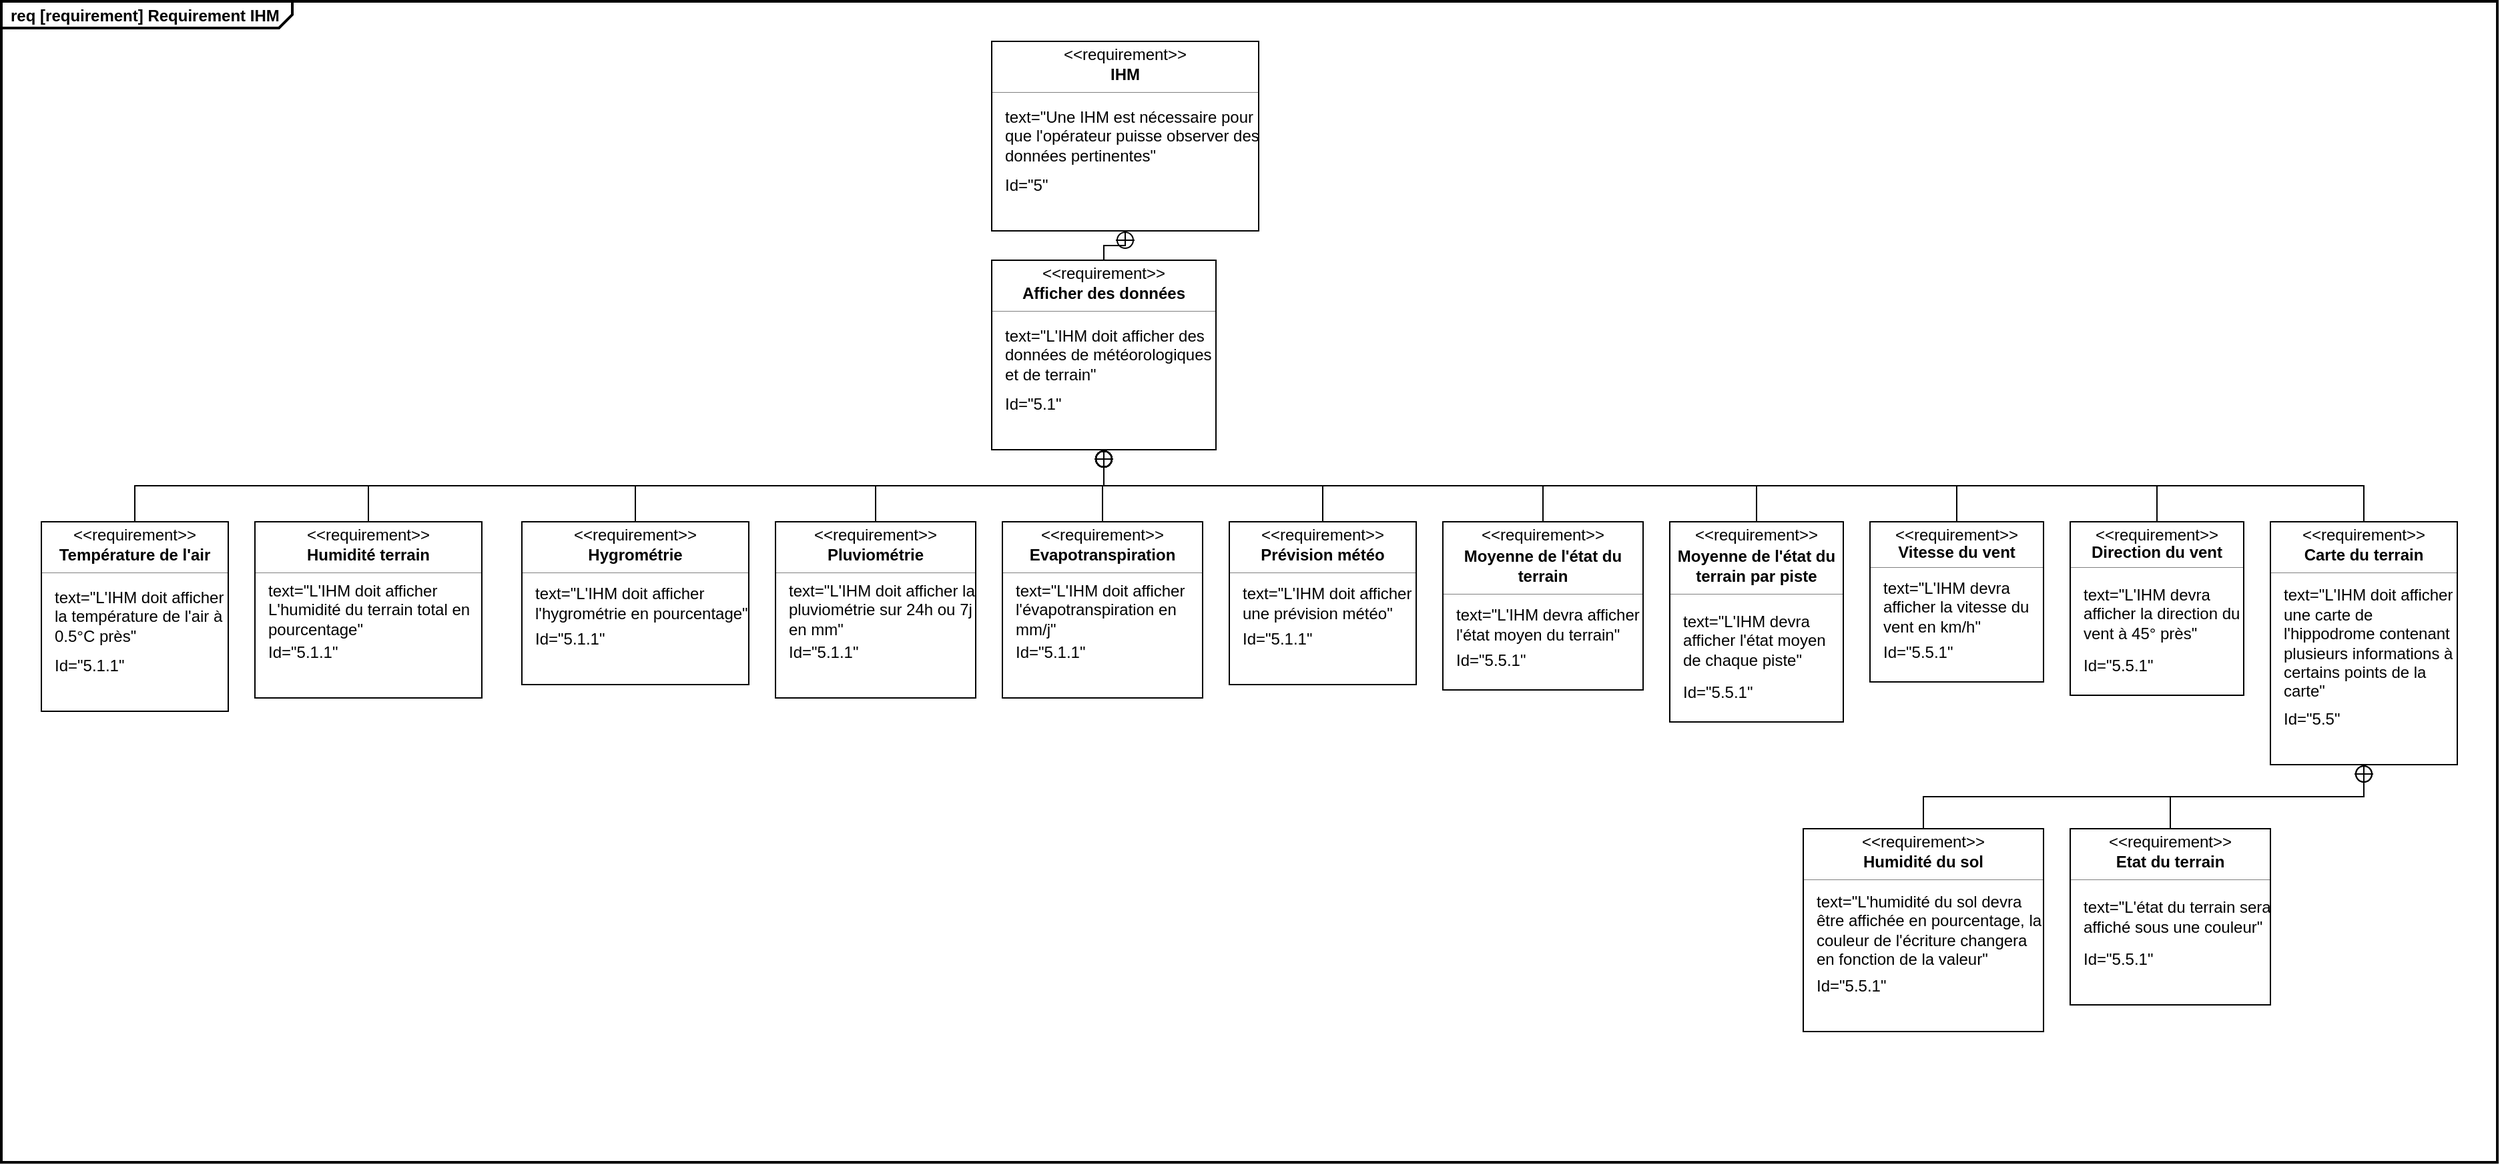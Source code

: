 <mxfile version="26.0.16">
  <diagram name="Page-1" id="i5tifkxqL2qFLtLCvqDo">
    <mxGraphModel dx="2858" dy="908" grid="1" gridSize="10" guides="1" tooltips="1" connect="1" arrows="1" fold="1" page="1" pageScale="1" pageWidth="827" pageHeight="1169" math="0" shadow="0">
      <root>
        <mxCell id="0" />
        <mxCell id="1" parent="0" />
        <mxCell id="hqUX3ECjdQeUj9T4MXPY-1" value="&lt;p style=&quot;margin:0px;margin-top:4px;margin-left:7px;text-align:left;&quot;&gt;&lt;span&gt;req&lt;/span&gt;&amp;nbsp;[requirement] Requirement IHM&lt;/p&gt;" style="html=1;shape=mxgraph.sysml.package;overflow=fill;labelX=218.33;strokeWidth=2;align=center;fontStyle=1" vertex="1" parent="1">
          <mxGeometry x="-490" y="320" width="1870" height="870" as="geometry" />
        </mxCell>
        <mxCell id="hqUX3ECjdQeUj9T4MXPY-2" value="" style="fontStyle=1;align=center;verticalAlign=middle;childLayout=stackLayout;horizontal=1;horizontalStack=0;resizeParent=1;resizeParentMax=0;resizeLast=0;marginBottom=0;" vertex="1" parent="1">
          <mxGeometry x="252" y="350" width="200" height="142" as="geometry" />
        </mxCell>
        <mxCell id="hqUX3ECjdQeUj9T4MXPY-3" value="&amp;lt;&amp;lt;requirement&amp;gt;&amp;gt;" style="html=1;align=center;spacing=0;verticalAlign=middle;strokeColor=none;fillColor=none;whiteSpace=wrap;spacingTop=3;" vertex="1" parent="hqUX3ECjdQeUj9T4MXPY-2">
          <mxGeometry width="200" height="16" as="geometry" />
        </mxCell>
        <mxCell id="hqUX3ECjdQeUj9T4MXPY-4" value="IHM" style="html=1;align=center;spacing=0;verticalAlign=middle;strokeColor=none;fillColor=none;whiteSpace=wrap;fontStyle=1" vertex="1" parent="hqUX3ECjdQeUj9T4MXPY-2">
          <mxGeometry y="16" width="200" height="18" as="geometry" />
        </mxCell>
        <mxCell id="hqUX3ECjdQeUj9T4MXPY-5" value="" style="line;strokeWidth=0.25;fillColor=none;align=left;verticalAlign=middle;spacingTop=-1;spacingLeft=3;spacingRight=3;rotatable=0;labelPosition=right;points=[];portConstraint=eastwest;" vertex="1" parent="hqUX3ECjdQeUj9T4MXPY-2">
          <mxGeometry y="34" width="200" height="8" as="geometry" />
        </mxCell>
        <mxCell id="hqUX3ECjdQeUj9T4MXPY-6" value="text=&quot;Une IHM est nécessaire pour que l&#39;opérateur puisse observer des données pertinentes&quot;" style="html=1;align=left;spacing=0;verticalAlign=middle;strokeColor=none;fillColor=none;whiteSpace=wrap;spacingLeft=10;" vertex="1" parent="hqUX3ECjdQeUj9T4MXPY-2">
          <mxGeometry y="42" width="200" height="58" as="geometry" />
        </mxCell>
        <mxCell id="hqUX3ECjdQeUj9T4MXPY-7" value="Id=&quot;5&quot;" style="html=1;align=left;spacing=0;verticalAlign=middle;strokeColor=none;fillColor=none;whiteSpace=wrap;spacingLeft=10;" vertex="1" parent="hqUX3ECjdQeUj9T4MXPY-2">
          <mxGeometry y="100" width="200" height="16" as="geometry" />
        </mxCell>
        <mxCell id="hqUX3ECjdQeUj9T4MXPY-8" value="" style="html=1;align=center;spacing=0;verticalAlign=middle;strokeColor=none;fillColor=none;whiteSpace=wrap;" vertex="1" parent="hqUX3ECjdQeUj9T4MXPY-2">
          <mxGeometry y="116" width="200" height="26" as="geometry" />
        </mxCell>
        <mxCell id="hqUX3ECjdQeUj9T4MXPY-10" value="" style="fontStyle=1;align=center;verticalAlign=middle;childLayout=stackLayout;horizontal=1;horizontalStack=0;resizeParent=1;resizeParentMax=0;resizeLast=0;marginBottom=0;" vertex="1" parent="1">
          <mxGeometry x="252" y="514" width="168" height="142" as="geometry" />
        </mxCell>
        <mxCell id="hqUX3ECjdQeUj9T4MXPY-11" value="&amp;lt;&amp;lt;requirement&amp;gt;&amp;gt;" style="html=1;align=center;spacing=0;verticalAlign=middle;strokeColor=none;fillColor=none;whiteSpace=wrap;spacingTop=3;" vertex="1" parent="hqUX3ECjdQeUj9T4MXPY-10">
          <mxGeometry width="168" height="16" as="geometry" />
        </mxCell>
        <mxCell id="hqUX3ECjdQeUj9T4MXPY-12" value="Afficher des données" style="html=1;align=center;spacing=0;verticalAlign=middle;strokeColor=none;fillColor=none;whiteSpace=wrap;fontStyle=1" vertex="1" parent="hqUX3ECjdQeUj9T4MXPY-10">
          <mxGeometry y="16" width="168" height="18" as="geometry" />
        </mxCell>
        <mxCell id="hqUX3ECjdQeUj9T4MXPY-13" value="" style="line;strokeWidth=0.25;fillColor=none;align=left;verticalAlign=middle;spacingTop=-1;spacingLeft=3;spacingRight=3;rotatable=0;labelPosition=right;points=[];portConstraint=eastwest;" vertex="1" parent="hqUX3ECjdQeUj9T4MXPY-10">
          <mxGeometry y="34" width="168" height="8" as="geometry" />
        </mxCell>
        <mxCell id="hqUX3ECjdQeUj9T4MXPY-14" value="text=&quot;L&#39;IHM doit afficher des données de météorologiques et de terrain&quot;" style="html=1;align=left;spacing=0;verticalAlign=middle;strokeColor=none;fillColor=none;whiteSpace=wrap;spacingLeft=10;" vertex="1" parent="hqUX3ECjdQeUj9T4MXPY-10">
          <mxGeometry y="42" width="168" height="58" as="geometry" />
        </mxCell>
        <mxCell id="hqUX3ECjdQeUj9T4MXPY-15" value="Id=&quot;5.1&quot;" style="html=1;align=left;spacing=0;verticalAlign=middle;strokeColor=none;fillColor=none;whiteSpace=wrap;spacingLeft=10;" vertex="1" parent="hqUX3ECjdQeUj9T4MXPY-10">
          <mxGeometry y="100" width="168" height="16" as="geometry" />
        </mxCell>
        <mxCell id="hqUX3ECjdQeUj9T4MXPY-16" value="" style="html=1;align=center;spacing=0;verticalAlign=middle;strokeColor=none;fillColor=none;whiteSpace=wrap;" vertex="1" parent="hqUX3ECjdQeUj9T4MXPY-10">
          <mxGeometry y="116" width="168" height="26" as="geometry" />
        </mxCell>
        <mxCell id="hqUX3ECjdQeUj9T4MXPY-18" value="" style="fontStyle=1;align=center;verticalAlign=middle;childLayout=stackLayout;horizontal=1;horizontalStack=0;resizeParent=1;resizeParentMax=0;resizeLast=0;marginBottom=0;" vertex="1" parent="1">
          <mxGeometry x="-460" y="710" width="140" height="142" as="geometry" />
        </mxCell>
        <mxCell id="hqUX3ECjdQeUj9T4MXPY-19" value="&amp;lt;&amp;lt;requirement&amp;gt;&amp;gt;" style="html=1;align=center;spacing=0;verticalAlign=middle;strokeColor=none;fillColor=none;whiteSpace=wrap;spacingTop=3;" vertex="1" parent="hqUX3ECjdQeUj9T4MXPY-18">
          <mxGeometry width="140" height="16" as="geometry" />
        </mxCell>
        <mxCell id="hqUX3ECjdQeUj9T4MXPY-20" value="Température de l&#39;air" style="html=1;align=center;spacing=0;verticalAlign=middle;strokeColor=none;fillColor=none;whiteSpace=wrap;fontStyle=1" vertex="1" parent="hqUX3ECjdQeUj9T4MXPY-18">
          <mxGeometry y="16" width="140" height="18" as="geometry" />
        </mxCell>
        <mxCell id="hqUX3ECjdQeUj9T4MXPY-21" value="" style="line;strokeWidth=0.25;fillColor=none;align=left;verticalAlign=middle;spacingTop=-1;spacingLeft=3;spacingRight=3;rotatable=0;labelPosition=right;points=[];portConstraint=eastwest;" vertex="1" parent="hqUX3ECjdQeUj9T4MXPY-18">
          <mxGeometry y="34" width="140" height="8" as="geometry" />
        </mxCell>
        <mxCell id="hqUX3ECjdQeUj9T4MXPY-22" value="text=&quot;L&#39;IHM doit afficher la température de l&#39;air à 0.5°C près&quot;" style="html=1;align=left;spacing=0;verticalAlign=middle;strokeColor=none;fillColor=none;whiteSpace=wrap;spacingLeft=10;" vertex="1" parent="hqUX3ECjdQeUj9T4MXPY-18">
          <mxGeometry y="42" width="140" height="58" as="geometry" />
        </mxCell>
        <mxCell id="hqUX3ECjdQeUj9T4MXPY-23" value="Id=&quot;5.1.1&quot;" style="html=1;align=left;spacing=0;verticalAlign=middle;strokeColor=none;fillColor=none;whiteSpace=wrap;spacingLeft=10;" vertex="1" parent="hqUX3ECjdQeUj9T4MXPY-18">
          <mxGeometry y="100" width="140" height="16" as="geometry" />
        </mxCell>
        <mxCell id="hqUX3ECjdQeUj9T4MXPY-24" value="" style="html=1;align=center;spacing=0;verticalAlign=middle;strokeColor=none;fillColor=none;whiteSpace=wrap;" vertex="1" parent="hqUX3ECjdQeUj9T4MXPY-18">
          <mxGeometry y="116" width="140" height="26" as="geometry" />
        </mxCell>
        <mxCell id="hqUX3ECjdQeUj9T4MXPY-32" value="" style="fontStyle=1;align=center;verticalAlign=middle;childLayout=stackLayout;horizontal=1;horizontalStack=0;resizeParent=1;resizeParentMax=0;resizeLast=0;marginBottom=0;" vertex="1" parent="1">
          <mxGeometry x="-100" y="710" width="170" height="122" as="geometry" />
        </mxCell>
        <mxCell id="hqUX3ECjdQeUj9T4MXPY-33" value="&amp;lt;&amp;lt;requirement&amp;gt;&amp;gt;" style="html=1;align=center;spacing=0;verticalAlign=middle;strokeColor=none;fillColor=none;whiteSpace=wrap;spacingTop=3;" vertex="1" parent="hqUX3ECjdQeUj9T4MXPY-32">
          <mxGeometry width="170" height="16" as="geometry" />
        </mxCell>
        <mxCell id="hqUX3ECjdQeUj9T4MXPY-34" value="Hygrométrie" style="html=1;align=center;spacing=0;verticalAlign=middle;strokeColor=none;fillColor=none;whiteSpace=wrap;fontStyle=1" vertex="1" parent="hqUX3ECjdQeUj9T4MXPY-32">
          <mxGeometry y="16" width="170" height="18" as="geometry" />
        </mxCell>
        <mxCell id="hqUX3ECjdQeUj9T4MXPY-35" value="" style="line;strokeWidth=0.25;fillColor=none;align=left;verticalAlign=middle;spacingTop=-1;spacingLeft=3;spacingRight=3;rotatable=0;labelPosition=right;points=[];portConstraint=eastwest;" vertex="1" parent="hqUX3ECjdQeUj9T4MXPY-32">
          <mxGeometry y="34" width="170" height="8" as="geometry" />
        </mxCell>
        <mxCell id="hqUX3ECjdQeUj9T4MXPY-36" value="text=&quot;L&#39;IHM doit afficher l&#39;hygrométrie en pourcentage&quot;" style="html=1;align=left;spacing=0;verticalAlign=middle;strokeColor=none;fillColor=none;whiteSpace=wrap;spacingLeft=10;" vertex="1" parent="hqUX3ECjdQeUj9T4MXPY-32">
          <mxGeometry y="42" width="170" height="38" as="geometry" />
        </mxCell>
        <mxCell id="hqUX3ECjdQeUj9T4MXPY-37" value="Id=&quot;5.1.1&quot;" style="html=1;align=left;spacing=0;verticalAlign=middle;strokeColor=none;fillColor=none;whiteSpace=wrap;spacingLeft=10;" vertex="1" parent="hqUX3ECjdQeUj9T4MXPY-32">
          <mxGeometry y="80" width="170" height="16" as="geometry" />
        </mxCell>
        <mxCell id="hqUX3ECjdQeUj9T4MXPY-38" value="" style="html=1;align=center;spacing=0;verticalAlign=middle;strokeColor=none;fillColor=none;whiteSpace=wrap;" vertex="1" parent="hqUX3ECjdQeUj9T4MXPY-32">
          <mxGeometry y="96" width="170" height="26" as="geometry" />
        </mxCell>
        <mxCell id="hqUX3ECjdQeUj9T4MXPY-39" value="" style="fontStyle=1;align=center;verticalAlign=middle;childLayout=stackLayout;horizontal=1;horizontalStack=0;resizeParent=1;resizeParentMax=0;resizeLast=0;marginBottom=0;" vertex="1" parent="1">
          <mxGeometry x="90" y="710" width="150" height="132" as="geometry" />
        </mxCell>
        <mxCell id="hqUX3ECjdQeUj9T4MXPY-40" value="&amp;lt;&amp;lt;requirement&amp;gt;&amp;gt;" style="html=1;align=center;spacing=0;verticalAlign=middle;strokeColor=none;fillColor=none;whiteSpace=wrap;spacingTop=3;" vertex="1" parent="hqUX3ECjdQeUj9T4MXPY-39">
          <mxGeometry width="150" height="16" as="geometry" />
        </mxCell>
        <mxCell id="hqUX3ECjdQeUj9T4MXPY-41" value="Pluviométrie" style="html=1;align=center;spacing=0;verticalAlign=middle;strokeColor=none;fillColor=none;whiteSpace=wrap;fontStyle=1" vertex="1" parent="hqUX3ECjdQeUj9T4MXPY-39">
          <mxGeometry y="16" width="150" height="18" as="geometry" />
        </mxCell>
        <mxCell id="hqUX3ECjdQeUj9T4MXPY-42" value="" style="line;strokeWidth=0.25;fillColor=none;align=left;verticalAlign=middle;spacingTop=-1;spacingLeft=3;spacingRight=3;rotatable=0;labelPosition=right;points=[];portConstraint=eastwest;" vertex="1" parent="hqUX3ECjdQeUj9T4MXPY-39">
          <mxGeometry y="34" width="150" height="8" as="geometry" />
        </mxCell>
        <mxCell id="hqUX3ECjdQeUj9T4MXPY-43" value="text=&quot;L&#39;IHM doit afficher la pluviométrie sur 24h ou 7j en mm&quot;" style="html=1;align=left;spacing=0;verticalAlign=middle;strokeColor=none;fillColor=none;whiteSpace=wrap;spacingLeft=10;" vertex="1" parent="hqUX3ECjdQeUj9T4MXPY-39">
          <mxGeometry y="42" width="150" height="48" as="geometry" />
        </mxCell>
        <mxCell id="hqUX3ECjdQeUj9T4MXPY-44" value="Id=&quot;5.1.1&quot;" style="html=1;align=left;spacing=0;verticalAlign=middle;strokeColor=none;fillColor=none;whiteSpace=wrap;spacingLeft=10;" vertex="1" parent="hqUX3ECjdQeUj9T4MXPY-39">
          <mxGeometry y="90" width="150" height="16" as="geometry" />
        </mxCell>
        <mxCell id="hqUX3ECjdQeUj9T4MXPY-45" value="" style="html=1;align=center;spacing=0;verticalAlign=middle;strokeColor=none;fillColor=none;whiteSpace=wrap;" vertex="1" parent="hqUX3ECjdQeUj9T4MXPY-39">
          <mxGeometry y="106" width="150" height="26" as="geometry" />
        </mxCell>
        <mxCell id="hqUX3ECjdQeUj9T4MXPY-46" value="" style="fontStyle=1;align=center;verticalAlign=middle;childLayout=stackLayout;horizontal=1;horizontalStack=0;resizeParent=1;resizeParentMax=0;resizeLast=0;marginBottom=0;" vertex="1" parent="1">
          <mxGeometry x="260" y="710" width="150" height="132" as="geometry" />
        </mxCell>
        <mxCell id="hqUX3ECjdQeUj9T4MXPY-47" value="&amp;lt;&amp;lt;requirement&amp;gt;&amp;gt;" style="html=1;align=center;spacing=0;verticalAlign=middle;strokeColor=none;fillColor=none;whiteSpace=wrap;spacingTop=3;" vertex="1" parent="hqUX3ECjdQeUj9T4MXPY-46">
          <mxGeometry width="150" height="16" as="geometry" />
        </mxCell>
        <mxCell id="hqUX3ECjdQeUj9T4MXPY-48" value="Evapotranspiration" style="html=1;align=center;spacing=0;verticalAlign=middle;strokeColor=none;fillColor=none;whiteSpace=wrap;fontStyle=1" vertex="1" parent="hqUX3ECjdQeUj9T4MXPY-46">
          <mxGeometry y="16" width="150" height="18" as="geometry" />
        </mxCell>
        <mxCell id="hqUX3ECjdQeUj9T4MXPY-49" value="" style="line;strokeWidth=0.25;fillColor=none;align=left;verticalAlign=middle;spacingTop=-1;spacingLeft=3;spacingRight=3;rotatable=0;labelPosition=right;points=[];portConstraint=eastwest;" vertex="1" parent="hqUX3ECjdQeUj9T4MXPY-46">
          <mxGeometry y="34" width="150" height="8" as="geometry" />
        </mxCell>
        <mxCell id="hqUX3ECjdQeUj9T4MXPY-50" value="text=&quot;L&#39;IHM doit afficher l&#39;évapotranspiration en mm/j&quot;" style="html=1;align=left;spacing=0;verticalAlign=middle;strokeColor=none;fillColor=none;whiteSpace=wrap;spacingLeft=10;" vertex="1" parent="hqUX3ECjdQeUj9T4MXPY-46">
          <mxGeometry y="42" width="150" height="48" as="geometry" />
        </mxCell>
        <mxCell id="hqUX3ECjdQeUj9T4MXPY-51" value="Id=&quot;5.1.1&quot;" style="html=1;align=left;spacing=0;verticalAlign=middle;strokeColor=none;fillColor=none;whiteSpace=wrap;spacingLeft=10;" vertex="1" parent="hqUX3ECjdQeUj9T4MXPY-46">
          <mxGeometry y="90" width="150" height="16" as="geometry" />
        </mxCell>
        <mxCell id="hqUX3ECjdQeUj9T4MXPY-52" value="" style="html=1;align=center;spacing=0;verticalAlign=middle;strokeColor=none;fillColor=none;whiteSpace=wrap;" vertex="1" parent="hqUX3ECjdQeUj9T4MXPY-46">
          <mxGeometry y="106" width="150" height="26" as="geometry" />
        </mxCell>
        <mxCell id="hqUX3ECjdQeUj9T4MXPY-53" value="" style="fontStyle=1;align=center;verticalAlign=middle;childLayout=stackLayout;horizontal=1;horizontalStack=0;resizeParent=1;resizeParentMax=0;resizeLast=0;marginBottom=0;" vertex="1" parent="1">
          <mxGeometry x="-300" y="710" width="170" height="132" as="geometry" />
        </mxCell>
        <mxCell id="hqUX3ECjdQeUj9T4MXPY-54" value="&amp;lt;&amp;lt;requirement&amp;gt;&amp;gt;" style="html=1;align=center;spacing=0;verticalAlign=middle;strokeColor=none;fillColor=none;whiteSpace=wrap;spacingTop=3;" vertex="1" parent="hqUX3ECjdQeUj9T4MXPY-53">
          <mxGeometry width="170" height="16" as="geometry" />
        </mxCell>
        <mxCell id="hqUX3ECjdQeUj9T4MXPY-55" value="Humidité terrain" style="html=1;align=center;spacing=0;verticalAlign=middle;strokeColor=none;fillColor=none;whiteSpace=wrap;fontStyle=1" vertex="1" parent="hqUX3ECjdQeUj9T4MXPY-53">
          <mxGeometry y="16" width="170" height="18" as="geometry" />
        </mxCell>
        <mxCell id="hqUX3ECjdQeUj9T4MXPY-56" value="" style="line;strokeWidth=0.25;fillColor=none;align=left;verticalAlign=middle;spacingTop=-1;spacingLeft=3;spacingRight=3;rotatable=0;labelPosition=right;points=[];portConstraint=eastwest;" vertex="1" parent="hqUX3ECjdQeUj9T4MXPY-53">
          <mxGeometry y="34" width="170" height="8" as="geometry" />
        </mxCell>
        <mxCell id="hqUX3ECjdQeUj9T4MXPY-57" value="text=&quot;L&#39;IHM doit afficher L&#39;humidité du terrain total en pourcentage&quot;" style="html=1;align=left;spacing=0;verticalAlign=middle;strokeColor=none;fillColor=none;whiteSpace=wrap;spacingLeft=10;" vertex="1" parent="hqUX3ECjdQeUj9T4MXPY-53">
          <mxGeometry y="42" width="170" height="48" as="geometry" />
        </mxCell>
        <mxCell id="hqUX3ECjdQeUj9T4MXPY-58" value="Id=&quot;5.1.1&quot;" style="html=1;align=left;spacing=0;verticalAlign=middle;strokeColor=none;fillColor=none;whiteSpace=wrap;spacingLeft=10;" vertex="1" parent="hqUX3ECjdQeUj9T4MXPY-53">
          <mxGeometry y="90" width="170" height="16" as="geometry" />
        </mxCell>
        <mxCell id="hqUX3ECjdQeUj9T4MXPY-59" value="" style="html=1;align=center;spacing=0;verticalAlign=middle;strokeColor=none;fillColor=none;whiteSpace=wrap;" vertex="1" parent="hqUX3ECjdQeUj9T4MXPY-53">
          <mxGeometry y="106" width="170" height="26" as="geometry" />
        </mxCell>
        <mxCell id="hqUX3ECjdQeUj9T4MXPY-60" value="" style="fontStyle=1;align=center;verticalAlign=middle;childLayout=stackLayout;horizontal=1;horizontalStack=0;resizeParent=1;resizeParentMax=0;resizeLast=0;marginBottom=0;" vertex="1" parent="1">
          <mxGeometry x="430" y="710" width="140" height="122" as="geometry" />
        </mxCell>
        <mxCell id="hqUX3ECjdQeUj9T4MXPY-61" value="&amp;lt;&amp;lt;requirement&amp;gt;&amp;gt;" style="html=1;align=center;spacing=0;verticalAlign=middle;strokeColor=none;fillColor=none;whiteSpace=wrap;spacingTop=3;" vertex="1" parent="hqUX3ECjdQeUj9T4MXPY-60">
          <mxGeometry width="140" height="16" as="geometry" />
        </mxCell>
        <mxCell id="hqUX3ECjdQeUj9T4MXPY-62" value="Prévision météo" style="html=1;align=center;spacing=0;verticalAlign=middle;strokeColor=none;fillColor=none;whiteSpace=wrap;fontStyle=1" vertex="1" parent="hqUX3ECjdQeUj9T4MXPY-60">
          <mxGeometry y="16" width="140" height="18" as="geometry" />
        </mxCell>
        <mxCell id="hqUX3ECjdQeUj9T4MXPY-63" value="" style="line;strokeWidth=0.25;fillColor=none;align=left;verticalAlign=middle;spacingTop=-1;spacingLeft=3;spacingRight=3;rotatable=0;labelPosition=right;points=[];portConstraint=eastwest;" vertex="1" parent="hqUX3ECjdQeUj9T4MXPY-60">
          <mxGeometry y="34" width="140" height="8" as="geometry" />
        </mxCell>
        <mxCell id="hqUX3ECjdQeUj9T4MXPY-64" value="text=&quot;L&#39;IHM doit afficher une prévision météo&quot;" style="html=1;align=left;spacing=0;verticalAlign=middle;strokeColor=none;fillColor=none;whiteSpace=wrap;spacingLeft=10;" vertex="1" parent="hqUX3ECjdQeUj9T4MXPY-60">
          <mxGeometry y="42" width="140" height="38" as="geometry" />
        </mxCell>
        <mxCell id="hqUX3ECjdQeUj9T4MXPY-65" value="Id=&quot;5.1.1&quot;" style="html=1;align=left;spacing=0;verticalAlign=middle;strokeColor=none;fillColor=none;whiteSpace=wrap;spacingLeft=10;" vertex="1" parent="hqUX3ECjdQeUj9T4MXPY-60">
          <mxGeometry y="80" width="140" height="16" as="geometry" />
        </mxCell>
        <mxCell id="hqUX3ECjdQeUj9T4MXPY-66" value="" style="html=1;align=center;spacing=0;verticalAlign=middle;strokeColor=none;fillColor=none;whiteSpace=wrap;" vertex="1" parent="hqUX3ECjdQeUj9T4MXPY-60">
          <mxGeometry y="96" width="140" height="26" as="geometry" />
        </mxCell>
        <mxCell id="hqUX3ECjdQeUj9T4MXPY-67" value="" style="fontStyle=1;align=center;verticalAlign=middle;childLayout=stackLayout;horizontal=1;horizontalStack=0;resizeParent=1;resizeParentMax=0;resizeLast=0;marginBottom=0;" vertex="1" parent="1">
          <mxGeometry x="1210" y="710" width="140" height="182" as="geometry" />
        </mxCell>
        <mxCell id="hqUX3ECjdQeUj9T4MXPY-68" value="&amp;lt;&amp;lt;requirement&amp;gt;&amp;gt;" style="html=1;align=center;spacing=0;verticalAlign=middle;strokeColor=none;fillColor=none;whiteSpace=wrap;spacingTop=3;" vertex="1" parent="hqUX3ECjdQeUj9T4MXPY-67">
          <mxGeometry width="140" height="16" as="geometry" />
        </mxCell>
        <mxCell id="hqUX3ECjdQeUj9T4MXPY-69" value="Carte du terrain" style="html=1;align=center;spacing=0;verticalAlign=middle;strokeColor=none;fillColor=none;whiteSpace=wrap;fontStyle=1" vertex="1" parent="hqUX3ECjdQeUj9T4MXPY-67">
          <mxGeometry y="16" width="140" height="18" as="geometry" />
        </mxCell>
        <mxCell id="hqUX3ECjdQeUj9T4MXPY-70" value="" style="line;strokeWidth=0.25;fillColor=none;align=left;verticalAlign=middle;spacingTop=-1;spacingLeft=3;spacingRight=3;rotatable=0;labelPosition=right;points=[];portConstraint=eastwest;" vertex="1" parent="hqUX3ECjdQeUj9T4MXPY-67">
          <mxGeometry y="34" width="140" height="8" as="geometry" />
        </mxCell>
        <mxCell id="hqUX3ECjdQeUj9T4MXPY-71" value="text=&quot;L&#39;IHM doit afficher une carte de l&#39;hippodrome contenant plusieurs informations à certains points de la carte&quot;" style="html=1;align=left;spacing=0;verticalAlign=middle;strokeColor=none;fillColor=none;whiteSpace=wrap;spacingLeft=10;" vertex="1" parent="hqUX3ECjdQeUj9T4MXPY-67">
          <mxGeometry y="42" width="140" height="98" as="geometry" />
        </mxCell>
        <mxCell id="hqUX3ECjdQeUj9T4MXPY-72" value="Id=&quot;5.5&quot;" style="html=1;align=left;spacing=0;verticalAlign=middle;strokeColor=none;fillColor=none;whiteSpace=wrap;spacingLeft=10;" vertex="1" parent="hqUX3ECjdQeUj9T4MXPY-67">
          <mxGeometry y="140" width="140" height="16" as="geometry" />
        </mxCell>
        <mxCell id="hqUX3ECjdQeUj9T4MXPY-73" value="" style="html=1;align=center;spacing=0;verticalAlign=middle;strokeColor=none;fillColor=none;whiteSpace=wrap;" vertex="1" parent="hqUX3ECjdQeUj9T4MXPY-67">
          <mxGeometry y="156" width="140" height="26" as="geometry" />
        </mxCell>
        <mxCell id="hqUX3ECjdQeUj9T4MXPY-74" value="" style="fontStyle=1;align=center;verticalAlign=middle;childLayout=stackLayout;horizontal=1;horizontalStack=0;resizeParent=1;resizeParentMax=0;resizeLast=0;marginBottom=0;" vertex="1" parent="1">
          <mxGeometry x="860" y="940" width="180" height="152" as="geometry" />
        </mxCell>
        <mxCell id="hqUX3ECjdQeUj9T4MXPY-75" value="&amp;lt;&amp;lt;requirement&amp;gt;&amp;gt;" style="html=1;align=center;spacing=0;verticalAlign=middle;strokeColor=none;fillColor=none;whiteSpace=wrap;spacingTop=3;" vertex="1" parent="hqUX3ECjdQeUj9T4MXPY-74">
          <mxGeometry width="180" height="16" as="geometry" />
        </mxCell>
        <mxCell id="hqUX3ECjdQeUj9T4MXPY-76" value="Humidité du sol" style="html=1;align=center;spacing=0;verticalAlign=middle;strokeColor=none;fillColor=none;whiteSpace=wrap;fontStyle=1" vertex="1" parent="hqUX3ECjdQeUj9T4MXPY-74">
          <mxGeometry y="16" width="180" height="18" as="geometry" />
        </mxCell>
        <mxCell id="hqUX3ECjdQeUj9T4MXPY-77" value="" style="line;strokeWidth=0.25;fillColor=none;align=left;verticalAlign=middle;spacingTop=-1;spacingLeft=3;spacingRight=3;rotatable=0;labelPosition=right;points=[];portConstraint=eastwest;" vertex="1" parent="hqUX3ECjdQeUj9T4MXPY-74">
          <mxGeometry y="34" width="180" height="8" as="geometry" />
        </mxCell>
        <mxCell id="hqUX3ECjdQeUj9T4MXPY-78" value="text=&quot;L&#39;humidité du sol devra être affichée en pourcentage, la couleur de l&#39;écriture changera en fonction de la valeur&quot;" style="html=1;align=left;spacing=0;verticalAlign=middle;strokeColor=none;fillColor=none;whiteSpace=wrap;spacingLeft=10;" vertex="1" parent="hqUX3ECjdQeUj9T4MXPY-74">
          <mxGeometry y="42" width="180" height="68" as="geometry" />
        </mxCell>
        <mxCell id="hqUX3ECjdQeUj9T4MXPY-79" value="Id=&quot;5.5.1&quot;" style="html=1;align=left;spacing=0;verticalAlign=middle;strokeColor=none;fillColor=none;whiteSpace=wrap;spacingLeft=10;" vertex="1" parent="hqUX3ECjdQeUj9T4MXPY-74">
          <mxGeometry y="110" width="180" height="16" as="geometry" />
        </mxCell>
        <mxCell id="hqUX3ECjdQeUj9T4MXPY-80" value="" style="html=1;align=center;spacing=0;verticalAlign=middle;strokeColor=none;fillColor=none;whiteSpace=wrap;" vertex="1" parent="hqUX3ECjdQeUj9T4MXPY-74">
          <mxGeometry y="126" width="180" height="26" as="geometry" />
        </mxCell>
        <mxCell id="hqUX3ECjdQeUj9T4MXPY-81" value="" style="fontStyle=1;align=center;verticalAlign=middle;childLayout=stackLayout;horizontal=1;horizontalStack=0;resizeParent=1;resizeParentMax=0;resizeLast=0;marginBottom=0;" vertex="1" parent="1">
          <mxGeometry x="1060" y="940" width="150" height="132" as="geometry" />
        </mxCell>
        <mxCell id="hqUX3ECjdQeUj9T4MXPY-82" value="&amp;lt;&amp;lt;requirement&amp;gt;&amp;gt;" style="html=1;align=center;spacing=0;verticalAlign=middle;strokeColor=none;fillColor=none;whiteSpace=wrap;spacingTop=3;" vertex="1" parent="hqUX3ECjdQeUj9T4MXPY-81">
          <mxGeometry width="150" height="16" as="geometry" />
        </mxCell>
        <mxCell id="hqUX3ECjdQeUj9T4MXPY-83" value="Etat du terrain" style="html=1;align=center;spacing=0;verticalAlign=middle;strokeColor=none;fillColor=none;whiteSpace=wrap;fontStyle=1" vertex="1" parent="hqUX3ECjdQeUj9T4MXPY-81">
          <mxGeometry y="16" width="150" height="18" as="geometry" />
        </mxCell>
        <mxCell id="hqUX3ECjdQeUj9T4MXPY-84" value="" style="line;strokeWidth=0.25;fillColor=none;align=left;verticalAlign=middle;spacingTop=-1;spacingLeft=3;spacingRight=3;rotatable=0;labelPosition=right;points=[];portConstraint=eastwest;" vertex="1" parent="hqUX3ECjdQeUj9T4MXPY-81">
          <mxGeometry y="34" width="150" height="8" as="geometry" />
        </mxCell>
        <mxCell id="hqUX3ECjdQeUj9T4MXPY-85" value="text=&quot;L&#39;état du terrain sera affiché sous une couleur&quot;" style="html=1;align=left;spacing=0;verticalAlign=middle;strokeColor=none;fillColor=none;whiteSpace=wrap;spacingLeft=10;" vertex="1" parent="hqUX3ECjdQeUj9T4MXPY-81">
          <mxGeometry y="42" width="150" height="48" as="geometry" />
        </mxCell>
        <mxCell id="hqUX3ECjdQeUj9T4MXPY-86" value="Id=&quot;5.5.1&quot;" style="html=1;align=left;spacing=0;verticalAlign=middle;strokeColor=none;fillColor=none;whiteSpace=wrap;spacingLeft=10;" vertex="1" parent="hqUX3ECjdQeUj9T4MXPY-81">
          <mxGeometry y="90" width="150" height="16" as="geometry" />
        </mxCell>
        <mxCell id="hqUX3ECjdQeUj9T4MXPY-87" value="" style="html=1;align=center;spacing=0;verticalAlign=middle;strokeColor=none;fillColor=none;whiteSpace=wrap;" vertex="1" parent="hqUX3ECjdQeUj9T4MXPY-81">
          <mxGeometry y="106" width="150" height="26" as="geometry" />
        </mxCell>
        <mxCell id="hqUX3ECjdQeUj9T4MXPY-88" value="" style="fontStyle=1;align=center;verticalAlign=middle;childLayout=stackLayout;horizontal=1;horizontalStack=0;resizeParent=1;resizeParentMax=0;resizeLast=0;marginBottom=0;" vertex="1" parent="1">
          <mxGeometry x="590" y="710" width="150" height="126" as="geometry" />
        </mxCell>
        <mxCell id="hqUX3ECjdQeUj9T4MXPY-89" value="&amp;lt;&amp;lt;requirement&amp;gt;&amp;gt;" style="html=1;align=center;spacing=0;verticalAlign=middle;strokeColor=none;fillColor=none;whiteSpace=wrap;spacingTop=3;" vertex="1" parent="hqUX3ECjdQeUj9T4MXPY-88">
          <mxGeometry width="150" height="16" as="geometry" />
        </mxCell>
        <mxCell id="hqUX3ECjdQeUj9T4MXPY-90" value="Moyenne de l&#39;état du terrain" style="html=1;align=center;spacing=0;verticalAlign=middle;strokeColor=none;fillColor=none;whiteSpace=wrap;fontStyle=1" vertex="1" parent="hqUX3ECjdQeUj9T4MXPY-88">
          <mxGeometry y="16" width="150" height="34" as="geometry" />
        </mxCell>
        <mxCell id="hqUX3ECjdQeUj9T4MXPY-91" value="" style="line;strokeWidth=0.25;fillColor=none;align=left;verticalAlign=middle;spacingTop=-1;spacingLeft=3;spacingRight=3;rotatable=0;labelPosition=right;points=[];portConstraint=eastwest;" vertex="1" parent="hqUX3ECjdQeUj9T4MXPY-88">
          <mxGeometry y="50" width="150" height="8" as="geometry" />
        </mxCell>
        <mxCell id="hqUX3ECjdQeUj9T4MXPY-92" value="text=&quot;L&#39;IHM devra afficher l&#39;état moyen du terrain&quot;" style="html=1;align=left;spacing=0;verticalAlign=middle;strokeColor=none;fillColor=none;whiteSpace=wrap;spacingLeft=10;" vertex="1" parent="hqUX3ECjdQeUj9T4MXPY-88">
          <mxGeometry y="58" width="150" height="38" as="geometry" />
        </mxCell>
        <mxCell id="hqUX3ECjdQeUj9T4MXPY-93" value="Id=&quot;5.5.1&quot;" style="html=1;align=left;spacing=0;verticalAlign=middle;strokeColor=none;fillColor=none;whiteSpace=wrap;spacingLeft=10;" vertex="1" parent="hqUX3ECjdQeUj9T4MXPY-88">
          <mxGeometry y="96" width="150" height="16" as="geometry" />
        </mxCell>
        <mxCell id="hqUX3ECjdQeUj9T4MXPY-94" value="" style="html=1;align=center;spacing=0;verticalAlign=middle;strokeColor=none;fillColor=none;whiteSpace=wrap;" vertex="1" parent="hqUX3ECjdQeUj9T4MXPY-88">
          <mxGeometry y="112" width="150" height="14" as="geometry" />
        </mxCell>
        <mxCell id="hqUX3ECjdQeUj9T4MXPY-95" value="" style="fontStyle=1;align=center;verticalAlign=middle;childLayout=stackLayout;horizontal=1;horizontalStack=0;resizeParent=1;resizeParentMax=0;resizeLast=0;marginBottom=0;" vertex="1" parent="1">
          <mxGeometry x="760" y="710" width="130" height="150" as="geometry" />
        </mxCell>
        <mxCell id="hqUX3ECjdQeUj9T4MXPY-96" value="&amp;lt;&amp;lt;requirement&amp;gt;&amp;gt;" style="html=1;align=center;spacing=0;verticalAlign=middle;strokeColor=none;fillColor=none;whiteSpace=wrap;spacingTop=3;" vertex="1" parent="hqUX3ECjdQeUj9T4MXPY-95">
          <mxGeometry width="130" height="16" as="geometry" />
        </mxCell>
        <mxCell id="hqUX3ECjdQeUj9T4MXPY-97" value="Moyenne de l&#39;état du terrain par piste" style="html=1;align=center;spacing=0;verticalAlign=middle;strokeColor=none;fillColor=none;whiteSpace=wrap;fontStyle=1" vertex="1" parent="hqUX3ECjdQeUj9T4MXPY-95">
          <mxGeometry y="16" width="130" height="34" as="geometry" />
        </mxCell>
        <mxCell id="hqUX3ECjdQeUj9T4MXPY-98" value="" style="line;strokeWidth=0.25;fillColor=none;align=left;verticalAlign=middle;spacingTop=-1;spacingLeft=3;spacingRight=3;rotatable=0;labelPosition=right;points=[];portConstraint=eastwest;" vertex="1" parent="hqUX3ECjdQeUj9T4MXPY-95">
          <mxGeometry y="50" width="130" height="8" as="geometry" />
        </mxCell>
        <mxCell id="hqUX3ECjdQeUj9T4MXPY-99" value="text=&quot;L&#39;IHM devra afficher l&#39;état moyen de chaque piste&quot;" style="html=1;align=left;spacing=0;verticalAlign=middle;strokeColor=none;fillColor=none;whiteSpace=wrap;spacingLeft=10;" vertex="1" parent="hqUX3ECjdQeUj9T4MXPY-95">
          <mxGeometry y="58" width="130" height="62" as="geometry" />
        </mxCell>
        <mxCell id="hqUX3ECjdQeUj9T4MXPY-100" value="Id=&quot;5.5.1&quot;" style="html=1;align=left;spacing=0;verticalAlign=middle;strokeColor=none;fillColor=none;whiteSpace=wrap;spacingLeft=10;" vertex="1" parent="hqUX3ECjdQeUj9T4MXPY-95">
          <mxGeometry y="120" width="130" height="16" as="geometry" />
        </mxCell>
        <mxCell id="hqUX3ECjdQeUj9T4MXPY-101" value="" style="html=1;align=center;spacing=0;verticalAlign=middle;strokeColor=none;fillColor=none;whiteSpace=wrap;" vertex="1" parent="hqUX3ECjdQeUj9T4MXPY-95">
          <mxGeometry y="136" width="130" height="14" as="geometry" />
        </mxCell>
        <mxCell id="hqUX3ECjdQeUj9T4MXPY-102" value="" style="fontStyle=1;align=center;verticalAlign=middle;childLayout=stackLayout;horizontal=1;horizontalStack=0;resizeParent=1;resizeParentMax=0;resizeLast=0;marginBottom=0;" vertex="1" parent="1">
          <mxGeometry x="910" y="710" width="130" height="120" as="geometry" />
        </mxCell>
        <mxCell id="hqUX3ECjdQeUj9T4MXPY-103" value="&amp;lt;&amp;lt;requirement&amp;gt;&amp;gt;" style="html=1;align=center;spacing=0;verticalAlign=middle;strokeColor=none;fillColor=none;whiteSpace=wrap;spacingTop=3;" vertex="1" parent="hqUX3ECjdQeUj9T4MXPY-102">
          <mxGeometry width="130" height="16" as="geometry" />
        </mxCell>
        <mxCell id="hqUX3ECjdQeUj9T4MXPY-104" value="Vitesse du vent" style="html=1;align=center;spacing=0;verticalAlign=middle;strokeColor=none;fillColor=none;whiteSpace=wrap;fontStyle=1" vertex="1" parent="hqUX3ECjdQeUj9T4MXPY-102">
          <mxGeometry y="16" width="130" height="14" as="geometry" />
        </mxCell>
        <mxCell id="hqUX3ECjdQeUj9T4MXPY-105" value="" style="line;strokeWidth=0.25;fillColor=none;align=left;verticalAlign=middle;spacingTop=-1;spacingLeft=3;spacingRight=3;rotatable=0;labelPosition=right;points=[];portConstraint=eastwest;" vertex="1" parent="hqUX3ECjdQeUj9T4MXPY-102">
          <mxGeometry y="30" width="130" height="8" as="geometry" />
        </mxCell>
        <mxCell id="hqUX3ECjdQeUj9T4MXPY-106" value="text=&quot;L&#39;IHM devra afficher la vitesse du vent en km/h&quot;" style="html=1;align=left;spacing=0;verticalAlign=middle;strokeColor=none;fillColor=none;whiteSpace=wrap;spacingLeft=10;" vertex="1" parent="hqUX3ECjdQeUj9T4MXPY-102">
          <mxGeometry y="38" width="130" height="52" as="geometry" />
        </mxCell>
        <mxCell id="hqUX3ECjdQeUj9T4MXPY-107" value="Id=&quot;5.5.1&quot;" style="html=1;align=left;spacing=0;verticalAlign=middle;strokeColor=none;fillColor=none;whiteSpace=wrap;spacingLeft=10;" vertex="1" parent="hqUX3ECjdQeUj9T4MXPY-102">
          <mxGeometry y="90" width="130" height="16" as="geometry" />
        </mxCell>
        <mxCell id="hqUX3ECjdQeUj9T4MXPY-108" value="" style="html=1;align=center;spacing=0;verticalAlign=middle;strokeColor=none;fillColor=none;whiteSpace=wrap;" vertex="1" parent="hqUX3ECjdQeUj9T4MXPY-102">
          <mxGeometry y="106" width="130" height="14" as="geometry" />
        </mxCell>
        <mxCell id="hqUX3ECjdQeUj9T4MXPY-111" value="" style="fontStyle=1;align=center;verticalAlign=middle;childLayout=stackLayout;horizontal=1;horizontalStack=0;resizeParent=1;resizeParentMax=0;resizeLast=0;marginBottom=0;" vertex="1" parent="1">
          <mxGeometry x="1060" y="710" width="130" height="130" as="geometry" />
        </mxCell>
        <mxCell id="hqUX3ECjdQeUj9T4MXPY-112" value="&amp;lt;&amp;lt;requirement&amp;gt;&amp;gt;" style="html=1;align=center;spacing=0;verticalAlign=middle;strokeColor=none;fillColor=none;whiteSpace=wrap;spacingTop=3;" vertex="1" parent="hqUX3ECjdQeUj9T4MXPY-111">
          <mxGeometry width="130" height="16" as="geometry" />
        </mxCell>
        <mxCell id="hqUX3ECjdQeUj9T4MXPY-113" value="Direction du vent" style="html=1;align=center;spacing=0;verticalAlign=middle;strokeColor=none;fillColor=none;whiteSpace=wrap;fontStyle=1" vertex="1" parent="hqUX3ECjdQeUj9T4MXPY-111">
          <mxGeometry y="16" width="130" height="14" as="geometry" />
        </mxCell>
        <mxCell id="hqUX3ECjdQeUj9T4MXPY-114" value="" style="line;strokeWidth=0.25;fillColor=none;align=left;verticalAlign=middle;spacingTop=-1;spacingLeft=3;spacingRight=3;rotatable=0;labelPosition=right;points=[];portConstraint=eastwest;" vertex="1" parent="hqUX3ECjdQeUj9T4MXPY-111">
          <mxGeometry y="30" width="130" height="8" as="geometry" />
        </mxCell>
        <mxCell id="hqUX3ECjdQeUj9T4MXPY-115" value="text=&quot;L&#39;IHM devra afficher la direction du vent à 45° près&quot;" style="html=1;align=left;spacing=0;verticalAlign=middle;strokeColor=none;fillColor=none;whiteSpace=wrap;spacingLeft=10;" vertex="1" parent="hqUX3ECjdQeUj9T4MXPY-111">
          <mxGeometry y="38" width="130" height="62" as="geometry" />
        </mxCell>
        <mxCell id="hqUX3ECjdQeUj9T4MXPY-116" value="Id=&quot;5.5.1&quot;" style="html=1;align=left;spacing=0;verticalAlign=middle;strokeColor=none;fillColor=none;whiteSpace=wrap;spacingLeft=10;" vertex="1" parent="hqUX3ECjdQeUj9T4MXPY-111">
          <mxGeometry y="100" width="130" height="16" as="geometry" />
        </mxCell>
        <mxCell id="hqUX3ECjdQeUj9T4MXPY-117" value="" style="html=1;align=center;spacing=0;verticalAlign=middle;strokeColor=none;fillColor=none;whiteSpace=wrap;" vertex="1" parent="hqUX3ECjdQeUj9T4MXPY-111">
          <mxGeometry y="116" width="130" height="14" as="geometry" />
        </mxCell>
        <mxCell id="hqUX3ECjdQeUj9T4MXPY-118" value="" style="rounded=0;html=1;labelBackgroundColor=none;endArrow=none;edgeStyle=elbowEdgeStyle;elbow=vertical;startArrow=sysMLPackCont;startSize=12;exitX=0.5;exitY=1;exitDx=0;exitDy=0;entryX=0.5;entryY=0;entryDx=0;entryDy=0;" edge="1" parent="1" source="hqUX3ECjdQeUj9T4MXPY-8" target="hqUX3ECjdQeUj9T4MXPY-11">
          <mxGeometry relative="1" as="geometry">
            <mxPoint x="1280" y="632" as="sourcePoint" />
            <mxPoint x="375" y="700" as="targetPoint" />
          </mxGeometry>
        </mxCell>
        <mxCell id="hqUX3ECjdQeUj9T4MXPY-119" value="" style="rounded=0;html=1;labelBackgroundColor=none;endArrow=none;edgeStyle=elbowEdgeStyle;elbow=vertical;startArrow=sysMLPackCont;startSize=12;exitX=0.5;exitY=1;exitDx=0;exitDy=0;entryX=0.5;entryY=0;entryDx=0;entryDy=0;" edge="1" parent="1" source="hqUX3ECjdQeUj9T4MXPY-16" target="hqUX3ECjdQeUj9T4MXPY-19">
          <mxGeometry relative="1" as="geometry">
            <mxPoint x="362" y="502" as="sourcePoint" />
            <mxPoint x="-130" y="524" as="targetPoint" />
          </mxGeometry>
        </mxCell>
        <mxCell id="hqUX3ECjdQeUj9T4MXPY-121" value="" style="rounded=0;html=1;labelBackgroundColor=none;endArrow=none;edgeStyle=elbowEdgeStyle;elbow=vertical;startArrow=sysMLPackCont;startSize=12;exitX=0.5;exitY=1;exitDx=0;exitDy=0;entryX=0.5;entryY=0;entryDx=0;entryDy=0;" edge="1" parent="1" source="hqUX3ECjdQeUj9T4MXPY-16" target="hqUX3ECjdQeUj9T4MXPY-33">
          <mxGeometry relative="1" as="geometry">
            <mxPoint x="-130" y="666" as="sourcePoint" />
            <mxPoint x="-130" y="720" as="targetPoint" />
          </mxGeometry>
        </mxCell>
        <mxCell id="hqUX3ECjdQeUj9T4MXPY-122" value="" style="rounded=0;html=1;labelBackgroundColor=none;endArrow=none;edgeStyle=elbowEdgeStyle;elbow=vertical;startArrow=sysMLPackCont;startSize=12;exitX=0.5;exitY=1;exitDx=0;exitDy=0;entryX=0.5;entryY=0;entryDx=0;entryDy=0;" edge="1" parent="1" source="hqUX3ECjdQeUj9T4MXPY-16" target="hqUX3ECjdQeUj9T4MXPY-40">
          <mxGeometry relative="1" as="geometry">
            <mxPoint x="-130" y="666" as="sourcePoint" />
            <mxPoint x="100" y="720" as="targetPoint" />
          </mxGeometry>
        </mxCell>
        <mxCell id="hqUX3ECjdQeUj9T4MXPY-123" value="" style="rounded=0;html=1;labelBackgroundColor=none;endArrow=none;edgeStyle=elbowEdgeStyle;elbow=vertical;startArrow=sysMLPackCont;startSize=12;exitX=0.5;exitY=1;exitDx=0;exitDy=0;entryX=0.5;entryY=0;entryDx=0;entryDy=0;" edge="1" parent="1" source="hqUX3ECjdQeUj9T4MXPY-16" target="hqUX3ECjdQeUj9T4MXPY-47">
          <mxGeometry relative="1" as="geometry">
            <mxPoint x="-130" y="666" as="sourcePoint" />
            <mxPoint x="324" y="720" as="targetPoint" />
          </mxGeometry>
        </mxCell>
        <mxCell id="hqUX3ECjdQeUj9T4MXPY-127" value="" style="rounded=0;html=1;labelBackgroundColor=none;endArrow=none;edgeStyle=elbowEdgeStyle;elbow=vertical;startArrow=sysMLPackCont;startSize=12;exitX=0.5;exitY=1;exitDx=0;exitDy=0;entryX=0.5;entryY=0;entryDx=0;entryDy=0;" edge="1" parent="1" source="hqUX3ECjdQeUj9T4MXPY-16" target="hqUX3ECjdQeUj9T4MXPY-54">
          <mxGeometry relative="1" as="geometry">
            <mxPoint x="362" y="666" as="sourcePoint" />
            <mxPoint x="-380" y="720" as="targetPoint" />
          </mxGeometry>
        </mxCell>
        <mxCell id="hqUX3ECjdQeUj9T4MXPY-128" value="" style="rounded=0;html=1;labelBackgroundColor=none;endArrow=none;edgeStyle=elbowEdgeStyle;elbow=vertical;startArrow=sysMLPackCont;startSize=12;exitX=0.5;exitY=1;exitDx=0;exitDy=0;entryX=0.5;entryY=0;entryDx=0;entryDy=0;" edge="1" parent="1" source="hqUX3ECjdQeUj9T4MXPY-16" target="hqUX3ECjdQeUj9T4MXPY-61">
          <mxGeometry relative="1" as="geometry">
            <mxPoint x="346" y="666" as="sourcePoint" />
            <mxPoint x="345" y="720" as="targetPoint" />
          </mxGeometry>
        </mxCell>
        <mxCell id="hqUX3ECjdQeUj9T4MXPY-129" value="" style="rounded=0;html=1;labelBackgroundColor=none;endArrow=none;edgeStyle=elbowEdgeStyle;elbow=vertical;startArrow=sysMLPackCont;startSize=12;exitX=0.5;exitY=1;exitDx=0;exitDy=0;entryX=0.5;entryY=0;entryDx=0;entryDy=0;" edge="1" parent="1" source="hqUX3ECjdQeUj9T4MXPY-16" target="hqUX3ECjdQeUj9T4MXPY-89">
          <mxGeometry relative="1" as="geometry">
            <mxPoint x="346" y="666" as="sourcePoint" />
            <mxPoint x="510" y="720" as="targetPoint" />
          </mxGeometry>
        </mxCell>
        <mxCell id="hqUX3ECjdQeUj9T4MXPY-130" value="" style="rounded=0;html=1;labelBackgroundColor=none;endArrow=none;edgeStyle=elbowEdgeStyle;elbow=vertical;startArrow=sysMLPackCont;startSize=12;exitX=0.5;exitY=1;exitDx=0;exitDy=0;entryX=0.5;entryY=0;entryDx=0;entryDy=0;" edge="1" parent="1" source="hqUX3ECjdQeUj9T4MXPY-16" target="hqUX3ECjdQeUj9T4MXPY-96">
          <mxGeometry relative="1" as="geometry">
            <mxPoint x="346" y="666" as="sourcePoint" />
            <mxPoint x="675" y="720" as="targetPoint" />
          </mxGeometry>
        </mxCell>
        <mxCell id="hqUX3ECjdQeUj9T4MXPY-131" value="" style="rounded=0;html=1;labelBackgroundColor=none;endArrow=none;edgeStyle=elbowEdgeStyle;elbow=vertical;startArrow=sysMLPackCont;startSize=12;exitX=0.5;exitY=1;exitDx=0;exitDy=0;entryX=0.5;entryY=0;entryDx=0;entryDy=0;" edge="1" parent="1" source="hqUX3ECjdQeUj9T4MXPY-16" target="hqUX3ECjdQeUj9T4MXPY-103">
          <mxGeometry relative="1" as="geometry">
            <mxPoint x="346" y="666" as="sourcePoint" />
            <mxPoint x="835" y="720" as="targetPoint" />
          </mxGeometry>
        </mxCell>
        <mxCell id="hqUX3ECjdQeUj9T4MXPY-132" value="" style="rounded=0;html=1;labelBackgroundColor=none;endArrow=none;edgeStyle=elbowEdgeStyle;elbow=vertical;startArrow=sysMLPackCont;startSize=12;exitX=0.5;exitY=1;exitDx=0;exitDy=0;entryX=0.5;entryY=0;entryDx=0;entryDy=0;" edge="1" parent="1" source="hqUX3ECjdQeUj9T4MXPY-16" target="hqUX3ECjdQeUj9T4MXPY-112">
          <mxGeometry relative="1" as="geometry">
            <mxPoint x="346" y="666" as="sourcePoint" />
            <mxPoint x="985" y="720" as="targetPoint" />
          </mxGeometry>
        </mxCell>
        <mxCell id="hqUX3ECjdQeUj9T4MXPY-133" value="" style="rounded=0;html=1;labelBackgroundColor=none;endArrow=none;edgeStyle=elbowEdgeStyle;elbow=vertical;startArrow=sysMLPackCont;startSize=12;exitX=0.5;exitY=1;exitDx=0;exitDy=0;entryX=0.5;entryY=0;entryDx=0;entryDy=0;" edge="1" parent="1" source="hqUX3ECjdQeUj9T4MXPY-16" target="hqUX3ECjdQeUj9T4MXPY-68">
          <mxGeometry relative="1" as="geometry">
            <mxPoint x="346" y="666" as="sourcePoint" />
            <mxPoint x="1135" y="720" as="targetPoint" />
          </mxGeometry>
        </mxCell>
        <mxCell id="hqUX3ECjdQeUj9T4MXPY-134" value="" style="rounded=0;html=1;labelBackgroundColor=none;endArrow=none;edgeStyle=elbowEdgeStyle;elbow=vertical;startArrow=sysMLPackCont;startSize=12;exitX=0.5;exitY=1;exitDx=0;exitDy=0;entryX=0.5;entryY=0;entryDx=0;entryDy=0;" edge="1" parent="1" source="hqUX3ECjdQeUj9T4MXPY-73" target="hqUX3ECjdQeUj9T4MXPY-82">
          <mxGeometry relative="1" as="geometry">
            <mxPoint x="346" y="666" as="sourcePoint" />
            <mxPoint x="1290" y="720" as="targetPoint" />
          </mxGeometry>
        </mxCell>
        <mxCell id="hqUX3ECjdQeUj9T4MXPY-135" value="" style="rounded=0;html=1;labelBackgroundColor=none;endArrow=none;edgeStyle=elbowEdgeStyle;elbow=vertical;startArrow=sysMLPackCont;startSize=12;exitX=0.5;exitY=1;exitDx=0;exitDy=0;entryX=0.5;entryY=0;entryDx=0;entryDy=0;" edge="1" parent="1" source="hqUX3ECjdQeUj9T4MXPY-73" target="hqUX3ECjdQeUj9T4MXPY-75">
          <mxGeometry relative="1" as="geometry">
            <mxPoint x="1290" y="902" as="sourcePoint" />
            <mxPoint x="1145" y="950" as="targetPoint" />
          </mxGeometry>
        </mxCell>
      </root>
    </mxGraphModel>
  </diagram>
</mxfile>
